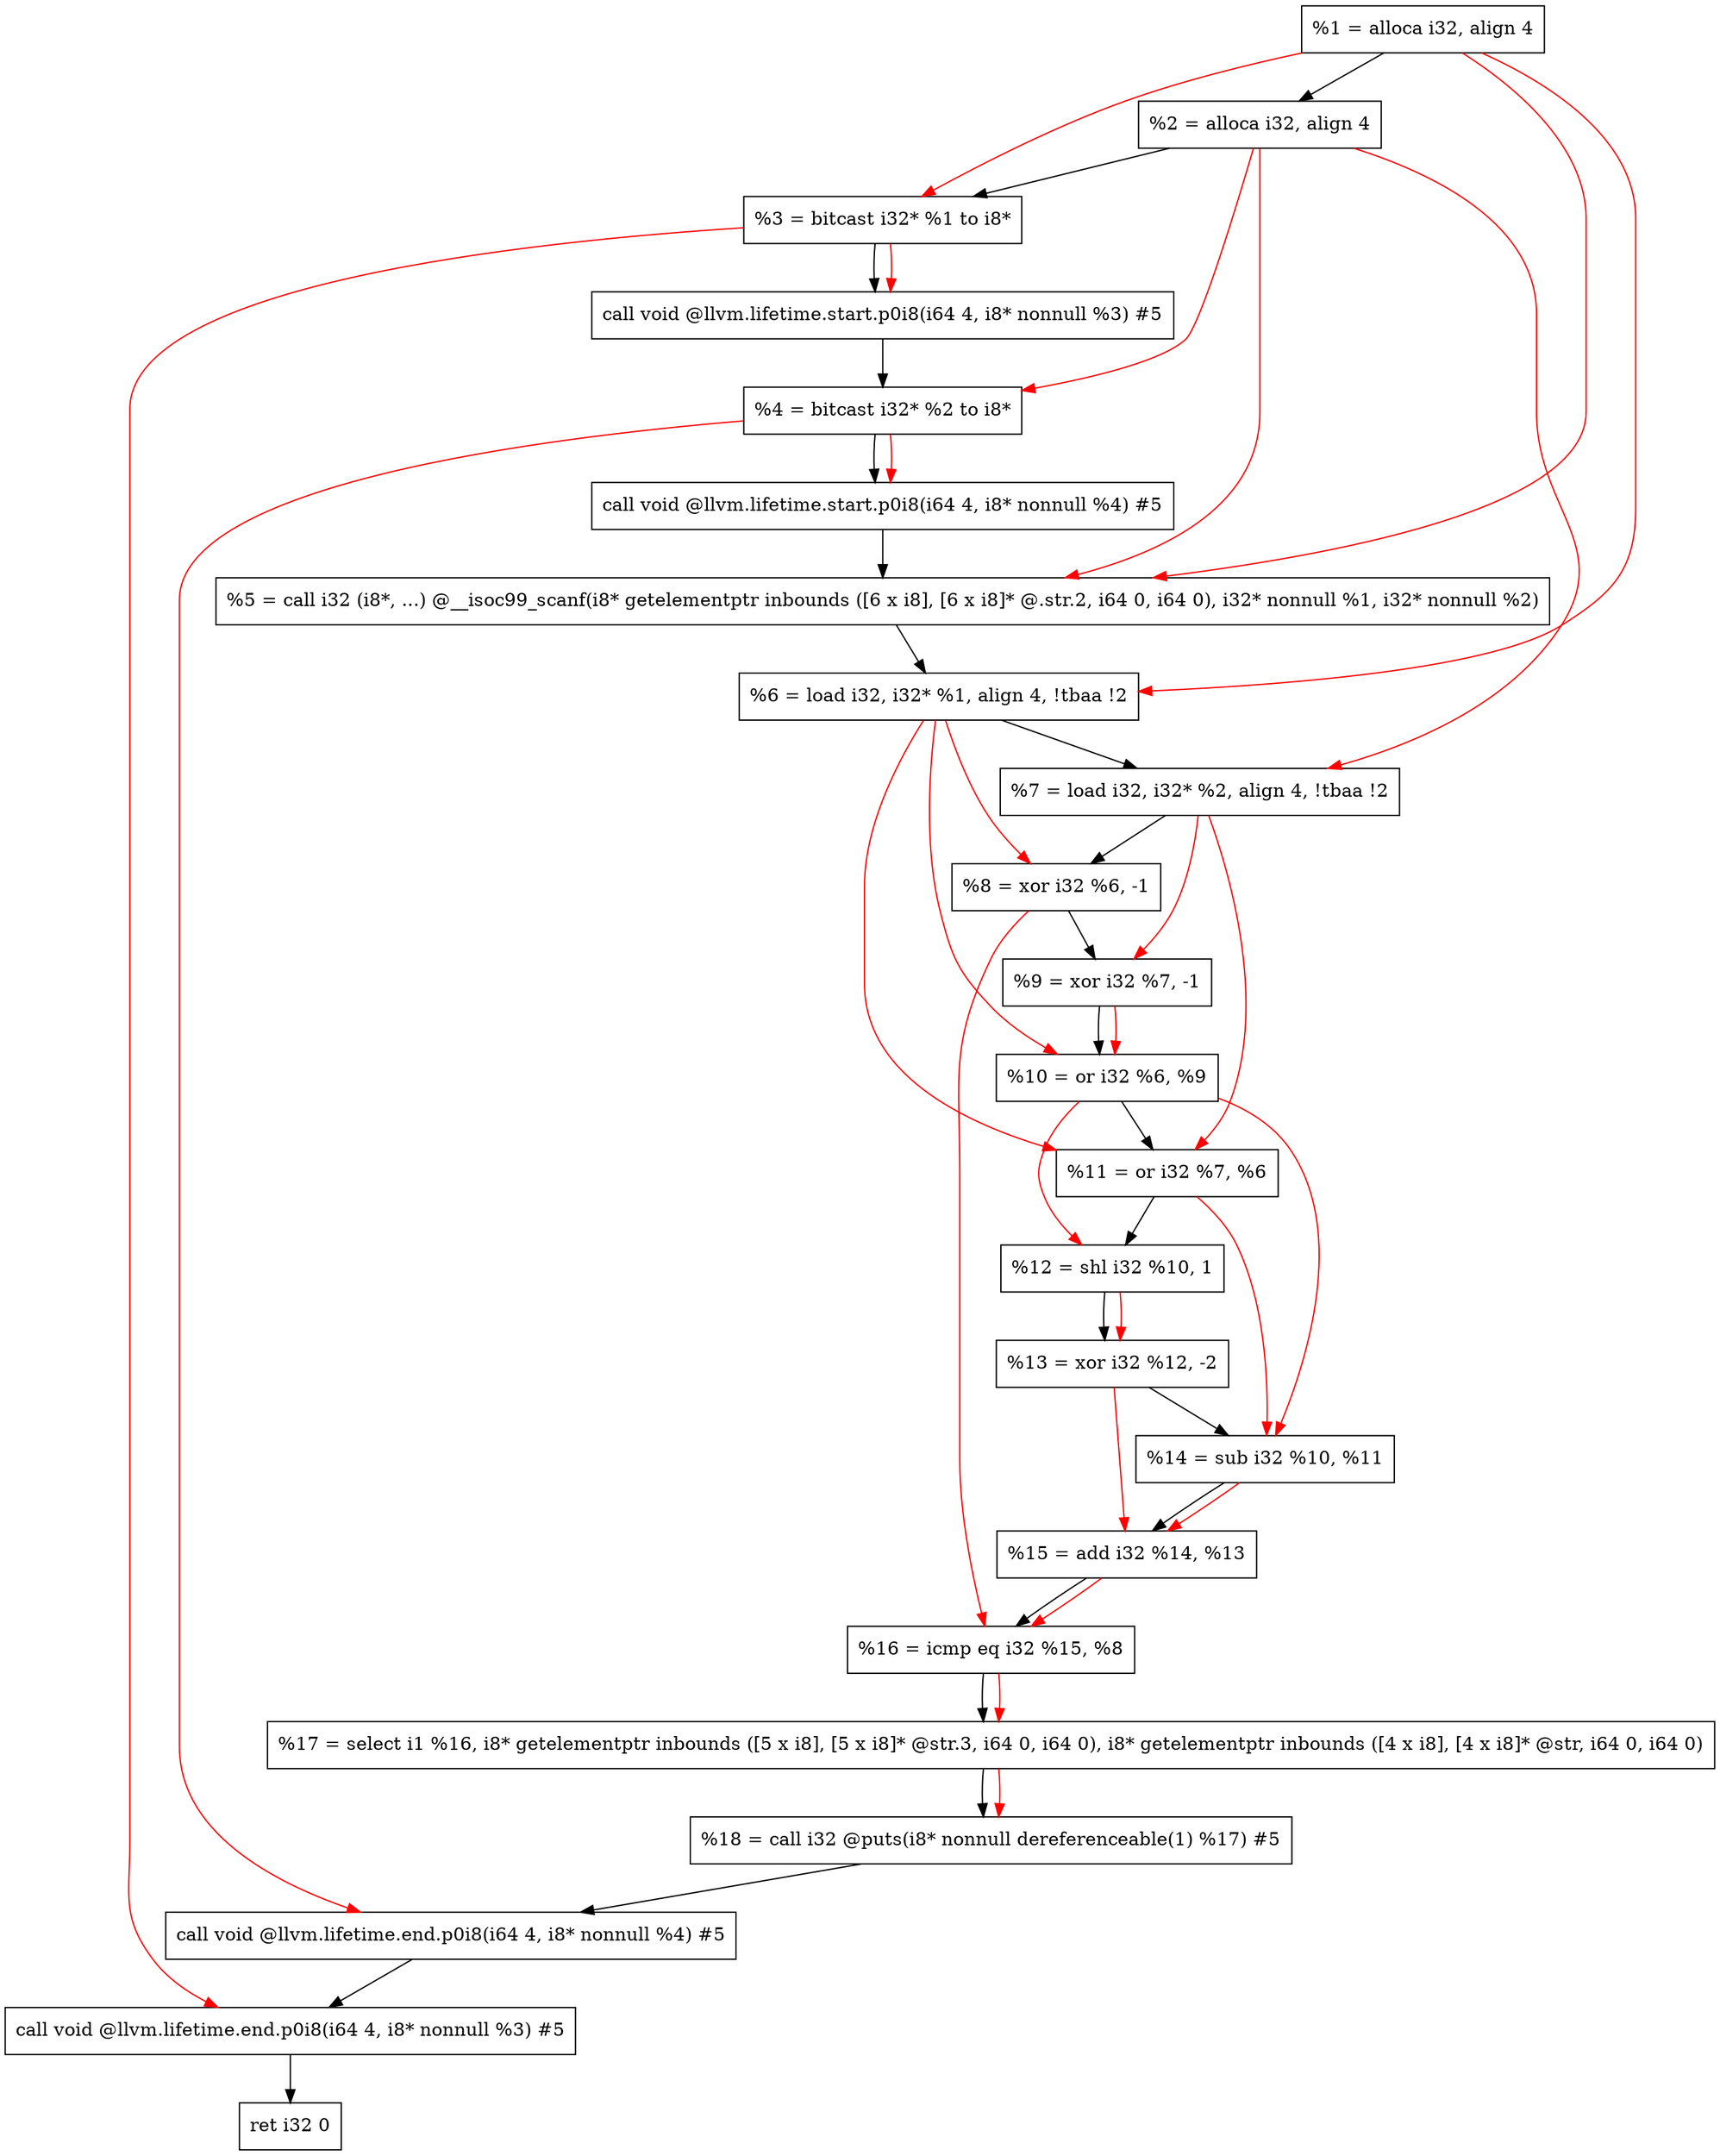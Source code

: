 digraph "DFG for'main' function" {
	Node0xb9c368[shape=record, label="  %1 = alloca i32, align 4"];
	Node0xb9c3e8[shape=record, label="  %2 = alloca i32, align 4"];
	Node0xb9c478[shape=record, label="  %3 = bitcast i32* %1 to i8*"];
	Node0xb9c8d8[shape=record, label="  call void @llvm.lifetime.start.p0i8(i64 4, i8* nonnull %3) #5"];
	Node0xb9c9b8[shape=record, label="  %4 = bitcast i32* %2 to i8*"];
	Node0xb9cad8[shape=record, label="  call void @llvm.lifetime.start.p0i8(i64 4, i8* nonnull %4) #5"];
	Node0xb9cd10[shape=record, label="  %5 = call i32 (i8*, ...) @__isoc99_scanf(i8* getelementptr inbounds ([6 x i8], [6 x i8]* @.str.2, i64 0, i64 0), i32* nonnull %1, i32* nonnull %2)"];
	Node0xb9cdc8[shape=record, label="  %6 = load i32, i32* %1, align 4, !tbaa !2"];
	Node0xb9dd38[shape=record, label="  %7 = load i32, i32* %2, align 4, !tbaa !2"];
	Node0xb9e3c0[shape=record, label="  %8 = xor i32 %6, -1"];
	Node0xb9e430[shape=record, label="  %9 = xor i32 %7, -1"];
	Node0xb9e4a0[shape=record, label="  %10 = or i32 %6, %9"];
	Node0xb9e510[shape=record, label="  %11 = or i32 %7, %6"];
	Node0xb9e580[shape=record, label="  %12 = shl i32 %10, 1"];
	Node0xb9e5f0[shape=record, label="  %13 = xor i32 %12, -2"];
	Node0xb9e660[shape=record, label="  %14 = sub i32 %10, %11"];
	Node0xb9e6d0[shape=record, label="  %15 = add i32 %14, %13"];
	Node0xb9e740[shape=record, label="  %16 = icmp eq i32 %15, %8"];
	Node0xb3d9d8[shape=record, label="  %17 = select i1 %16, i8* getelementptr inbounds ([5 x i8], [5 x i8]* @str.3, i64 0, i64 0), i8* getelementptr inbounds ([4 x i8], [4 x i8]* @str, i64 0, i64 0)"];
	Node0xb9e7d0[shape=record, label="  %18 = call i32 @puts(i8* nonnull dereferenceable(1) %17) #5"];
	Node0xb9ea28[shape=record, label="  call void @llvm.lifetime.end.p0i8(i64 4, i8* nonnull %4) #5"];
	Node0xb9eb88[shape=record, label="  call void @llvm.lifetime.end.p0i8(i64 4, i8* nonnull %3) #5"];
	Node0xb9ec48[shape=record, label="  ret i32 0"];
	Node0xb9c368 -> Node0xb9c3e8;
	Node0xb9c3e8 -> Node0xb9c478;
	Node0xb9c478 -> Node0xb9c8d8;
	Node0xb9c8d8 -> Node0xb9c9b8;
	Node0xb9c9b8 -> Node0xb9cad8;
	Node0xb9cad8 -> Node0xb9cd10;
	Node0xb9cd10 -> Node0xb9cdc8;
	Node0xb9cdc8 -> Node0xb9dd38;
	Node0xb9dd38 -> Node0xb9e3c0;
	Node0xb9e3c0 -> Node0xb9e430;
	Node0xb9e430 -> Node0xb9e4a0;
	Node0xb9e4a0 -> Node0xb9e510;
	Node0xb9e510 -> Node0xb9e580;
	Node0xb9e580 -> Node0xb9e5f0;
	Node0xb9e5f0 -> Node0xb9e660;
	Node0xb9e660 -> Node0xb9e6d0;
	Node0xb9e6d0 -> Node0xb9e740;
	Node0xb9e740 -> Node0xb3d9d8;
	Node0xb3d9d8 -> Node0xb9e7d0;
	Node0xb9e7d0 -> Node0xb9ea28;
	Node0xb9ea28 -> Node0xb9eb88;
	Node0xb9eb88 -> Node0xb9ec48;
edge [color=red]
	Node0xb9c368 -> Node0xb9c478;
	Node0xb9c478 -> Node0xb9c8d8;
	Node0xb9c3e8 -> Node0xb9c9b8;
	Node0xb9c9b8 -> Node0xb9cad8;
	Node0xb9c368 -> Node0xb9cd10;
	Node0xb9c3e8 -> Node0xb9cd10;
	Node0xb9c368 -> Node0xb9cdc8;
	Node0xb9c3e8 -> Node0xb9dd38;
	Node0xb9cdc8 -> Node0xb9e3c0;
	Node0xb9dd38 -> Node0xb9e430;
	Node0xb9cdc8 -> Node0xb9e4a0;
	Node0xb9e430 -> Node0xb9e4a0;
	Node0xb9dd38 -> Node0xb9e510;
	Node0xb9cdc8 -> Node0xb9e510;
	Node0xb9e4a0 -> Node0xb9e580;
	Node0xb9e580 -> Node0xb9e5f0;
	Node0xb9e4a0 -> Node0xb9e660;
	Node0xb9e510 -> Node0xb9e660;
	Node0xb9e660 -> Node0xb9e6d0;
	Node0xb9e5f0 -> Node0xb9e6d0;
	Node0xb9e6d0 -> Node0xb9e740;
	Node0xb9e3c0 -> Node0xb9e740;
	Node0xb9e740 -> Node0xb3d9d8;
	Node0xb3d9d8 -> Node0xb9e7d0;
	Node0xb9c9b8 -> Node0xb9ea28;
	Node0xb9c478 -> Node0xb9eb88;
}
